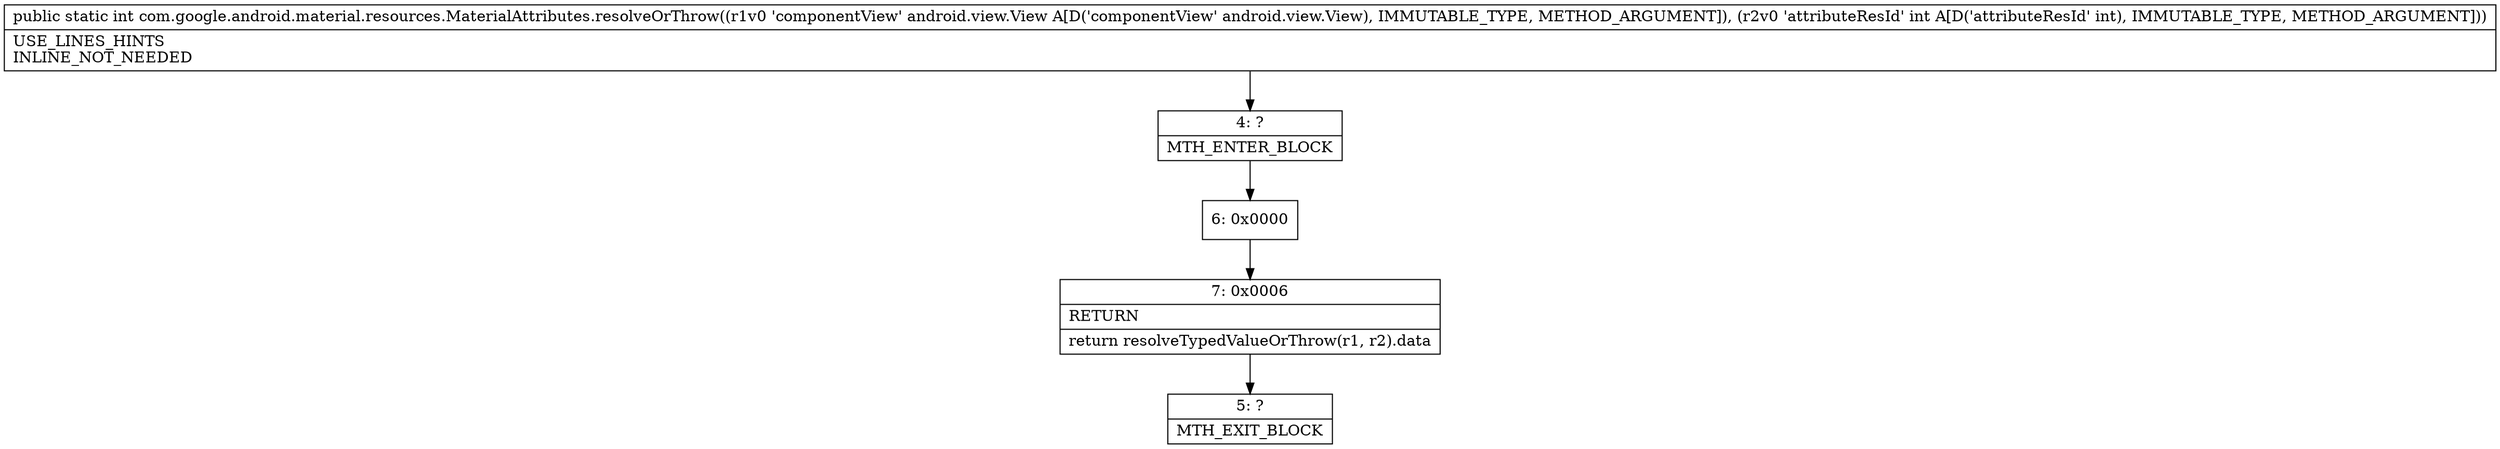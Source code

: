 digraph "CFG forcom.google.android.material.resources.MaterialAttributes.resolveOrThrow(Landroid\/view\/View;I)I" {
Node_4 [shape=record,label="{4\:\ ?|MTH_ENTER_BLOCK\l}"];
Node_6 [shape=record,label="{6\:\ 0x0000}"];
Node_7 [shape=record,label="{7\:\ 0x0006|RETURN\l|return resolveTypedValueOrThrow(r1, r2).data\l}"];
Node_5 [shape=record,label="{5\:\ ?|MTH_EXIT_BLOCK\l}"];
MethodNode[shape=record,label="{public static int com.google.android.material.resources.MaterialAttributes.resolveOrThrow((r1v0 'componentView' android.view.View A[D('componentView' android.view.View), IMMUTABLE_TYPE, METHOD_ARGUMENT]), (r2v0 'attributeResId' int A[D('attributeResId' int), IMMUTABLE_TYPE, METHOD_ARGUMENT]))  | USE_LINES_HINTS\lINLINE_NOT_NEEDED\l}"];
MethodNode -> Node_4;Node_4 -> Node_6;
Node_6 -> Node_7;
Node_7 -> Node_5;
}

